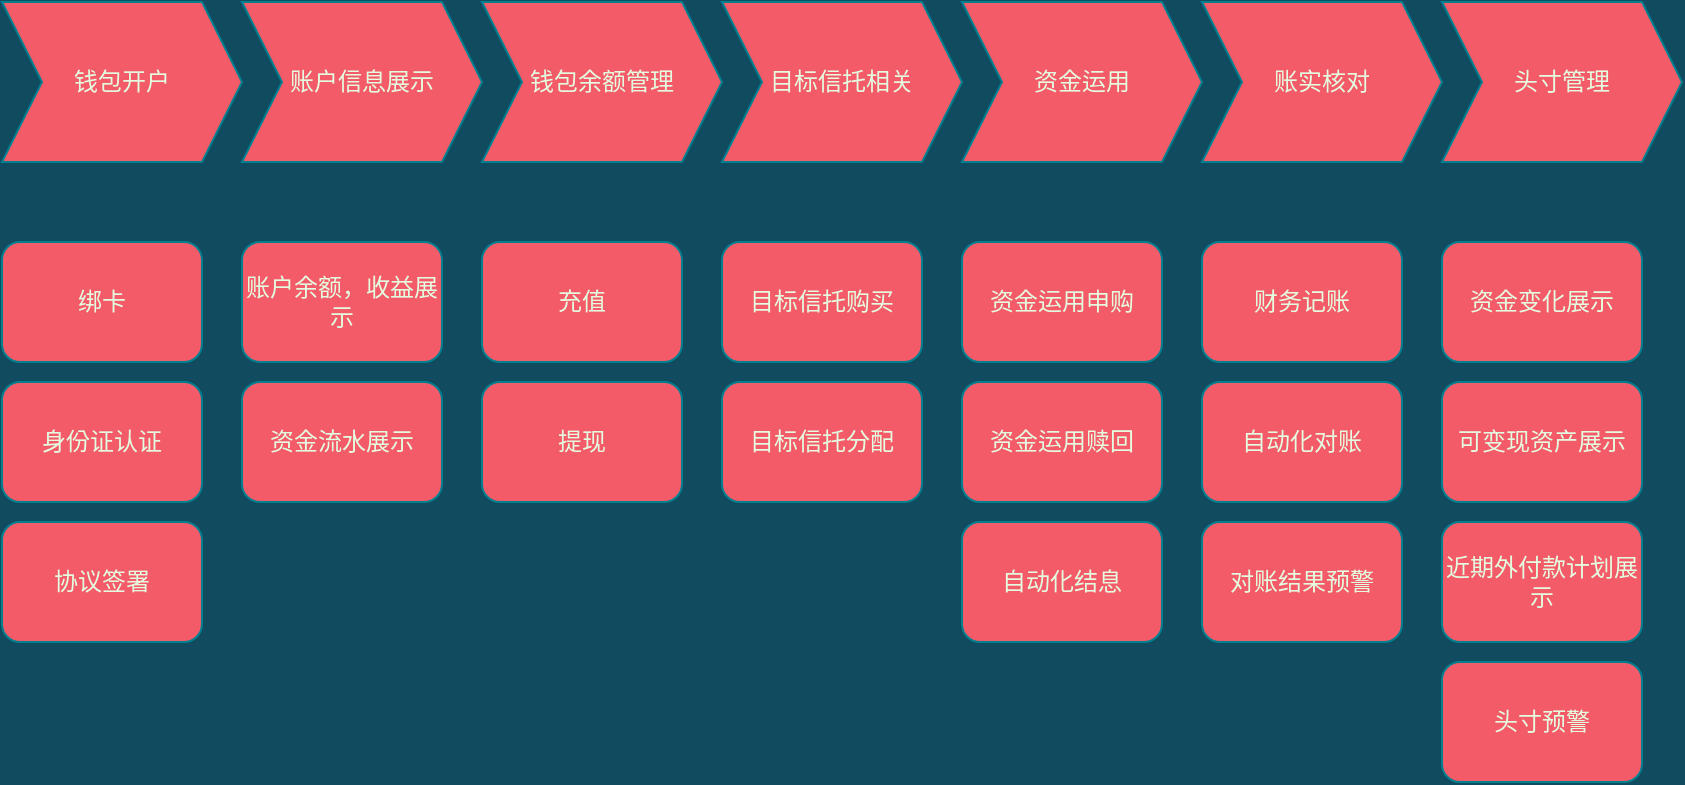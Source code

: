<mxfile version="14.6.13" type="github">
  <diagram id="4iJ0f1cMk4c1h3tPNzgU" name="Page-1">
    <mxGraphModel dx="1185" dy="590" grid="1" gridSize="10" guides="1" tooltips="1" connect="1" arrows="1" fold="1" page="1" pageScale="1" pageWidth="1169" pageHeight="827" background="#114B5F" math="0" shadow="0">
      <root>
        <mxCell id="0" />
        <mxCell id="1" parent="0" />
        <mxCell id="2wATa-GsxQFZJ28xfsbL-2" value="钱包开户" style="shape=step;perimeter=stepPerimeter;whiteSpace=wrap;html=1;fixedSize=1;rounded=0;sketch=0;strokeColor=#028090;fillColor=#F45B69;fontColor=#E4FDE1;" parent="1" vertex="1">
          <mxGeometry x="60" y="90" width="120" height="80" as="geometry" />
        </mxCell>
        <mxCell id="2wATa-GsxQFZJ28xfsbL-8" value="&lt;span&gt;账户信息展示&lt;/span&gt;" style="shape=step;perimeter=stepPerimeter;whiteSpace=wrap;html=1;fixedSize=1;rounded=0;sketch=0;strokeColor=#028090;fillColor=#F45B69;fontColor=#E4FDE1;" parent="1" vertex="1">
          <mxGeometry x="180" y="90" width="120" height="80" as="geometry" />
        </mxCell>
        <mxCell id="lOPFTTWSg11TCO03ej4G-1" value="钱包余额管理" style="shape=step;perimeter=stepPerimeter;whiteSpace=wrap;html=1;fixedSize=1;rounded=0;sketch=0;strokeColor=#028090;fillColor=#F45B69;fontColor=#E4FDE1;" parent="1" vertex="1">
          <mxGeometry x="300" y="90" width="120" height="80" as="geometry" />
        </mxCell>
        <mxCell id="lOPFTTWSg11TCO03ej4G-2" value="目标信托相关" style="shape=step;perimeter=stepPerimeter;whiteSpace=wrap;html=1;fixedSize=1;rounded=0;sketch=0;strokeColor=#028090;fillColor=#F45B69;fontColor=#E4FDE1;" parent="1" vertex="1">
          <mxGeometry x="420" y="90" width="120" height="80" as="geometry" />
        </mxCell>
        <mxCell id="lOPFTTWSg11TCO03ej4G-3" value="资金运用" style="shape=step;perimeter=stepPerimeter;whiteSpace=wrap;html=1;fixedSize=1;rounded=0;sketch=0;strokeColor=#028090;fillColor=#F45B69;fontColor=#E4FDE1;" parent="1" vertex="1">
          <mxGeometry x="540" y="90" width="120" height="80" as="geometry" />
        </mxCell>
        <mxCell id="lOPFTTWSg11TCO03ej4G-6" value="账实核对" style="shape=step;perimeter=stepPerimeter;whiteSpace=wrap;html=1;fixedSize=1;rounded=0;sketch=0;strokeColor=#028090;fillColor=#F45B69;fontColor=#E4FDE1;" parent="1" vertex="1">
          <mxGeometry x="660" y="90" width="120" height="80" as="geometry" />
        </mxCell>
        <mxCell id="lOPFTTWSg11TCO03ej4G-8" value="头寸管理" style="shape=step;perimeter=stepPerimeter;whiteSpace=wrap;html=1;fixedSize=1;rounded=0;sketch=0;strokeColor=#028090;fillColor=#F45B69;fontColor=#E4FDE1;" parent="1" vertex="1">
          <mxGeometry x="780" y="90" width="120" height="80" as="geometry" />
        </mxCell>
        <mxCell id="lOPFTTWSg11TCO03ej4G-9" value="资金流水展示" style="rounded=1;whiteSpace=wrap;html=1;fillColor=#F45B69;strokeColor=#028090;fontColor=#E4FDE1;" parent="1" vertex="1">
          <mxGeometry x="180" y="280" width="100" height="60" as="geometry" />
        </mxCell>
        <mxCell id="lOPFTTWSg11TCO03ej4G-10" value="账户余额，收益展示" style="rounded=1;whiteSpace=wrap;html=1;fillColor=#F45B69;strokeColor=#028090;fontColor=#E4FDE1;" parent="1" vertex="1">
          <mxGeometry x="180" y="210" width="100" height="60" as="geometry" />
        </mxCell>
        <mxCell id="lOPFTTWSg11TCO03ej4G-11" value="身份证认证" style="rounded=1;whiteSpace=wrap;html=1;fillColor=#F45B69;strokeColor=#028090;fontColor=#E4FDE1;" parent="1" vertex="1">
          <mxGeometry x="60" y="280" width="100" height="60" as="geometry" />
        </mxCell>
        <mxCell id="lOPFTTWSg11TCO03ej4G-12" value="协议签署" style="rounded=1;whiteSpace=wrap;html=1;fillColor=#F45B69;strokeColor=#028090;fontColor=#E4FDE1;" parent="1" vertex="1">
          <mxGeometry x="60" y="350" width="100" height="60" as="geometry" />
        </mxCell>
        <mxCell id="lOPFTTWSg11TCO03ej4G-13" value="绑卡" style="rounded=1;whiteSpace=wrap;html=1;fillColor=#F45B69;strokeColor=#028090;fontColor=#E4FDE1;" parent="1" vertex="1">
          <mxGeometry x="60" y="210" width="100" height="60" as="geometry" />
        </mxCell>
        <mxCell id="lOPFTTWSg11TCO03ej4G-17" value="提现" style="rounded=1;whiteSpace=wrap;html=1;fillColor=#F45B69;strokeColor=#028090;fontColor=#E4FDE1;" parent="1" vertex="1">
          <mxGeometry x="300" y="280" width="100" height="60" as="geometry" />
        </mxCell>
        <mxCell id="lOPFTTWSg11TCO03ej4G-18" value="充值" style="rounded=1;whiteSpace=wrap;html=1;fillColor=#F45B69;strokeColor=#028090;fontColor=#E4FDE1;" parent="1" vertex="1">
          <mxGeometry x="300" y="210" width="100" height="60" as="geometry" />
        </mxCell>
        <mxCell id="lOPFTTWSg11TCO03ej4G-19" value="目标信托购买" style="rounded=1;whiteSpace=wrap;html=1;fillColor=#F45B69;strokeColor=#028090;fontColor=#E4FDE1;" parent="1" vertex="1">
          <mxGeometry x="420" y="210" width="100" height="60" as="geometry" />
        </mxCell>
        <mxCell id="lOPFTTWSg11TCO03ej4G-20" value="目标信托分配" style="rounded=1;whiteSpace=wrap;html=1;fillColor=#F45B69;strokeColor=#028090;fontColor=#E4FDE1;" parent="1" vertex="1">
          <mxGeometry x="420" y="280" width="100" height="60" as="geometry" />
        </mxCell>
        <mxCell id="lOPFTTWSg11TCO03ej4G-21" value="资金运用申购" style="rounded=1;whiteSpace=wrap;html=1;fillColor=#F45B69;strokeColor=#028090;fontColor=#E4FDE1;" parent="1" vertex="1">
          <mxGeometry x="540" y="210" width="100" height="60" as="geometry" />
        </mxCell>
        <mxCell id="lOPFTTWSg11TCO03ej4G-22" value="资金运用赎回" style="rounded=1;whiteSpace=wrap;html=1;fillColor=#F45B69;strokeColor=#028090;fontColor=#E4FDE1;" parent="1" vertex="1">
          <mxGeometry x="540" y="280" width="100" height="60" as="geometry" />
        </mxCell>
        <mxCell id="UAPWTyVuzqUKzdaB-cMG-1" value="自动化结息" style="rounded=1;whiteSpace=wrap;html=1;fillColor=#F45B69;strokeColor=#028090;fontColor=#E4FDE1;" vertex="1" parent="1">
          <mxGeometry x="540" y="350" width="100" height="60" as="geometry" />
        </mxCell>
        <mxCell id="UAPWTyVuzqUKzdaB-cMG-3" value="资金变化展示" style="rounded=1;whiteSpace=wrap;html=1;fillColor=#F45B69;strokeColor=#028090;fontColor=#E4FDE1;" vertex="1" parent="1">
          <mxGeometry x="780" y="210" width="100" height="60" as="geometry" />
        </mxCell>
        <mxCell id="UAPWTyVuzqUKzdaB-cMG-4" value="可变现资产展示" style="rounded=1;whiteSpace=wrap;html=1;fillColor=#F45B69;strokeColor=#028090;fontColor=#E4FDE1;" vertex="1" parent="1">
          <mxGeometry x="780" y="280" width="100" height="60" as="geometry" />
        </mxCell>
        <mxCell id="UAPWTyVuzqUKzdaB-cMG-5" value="近期外付款计划展示" style="rounded=1;whiteSpace=wrap;html=1;fillColor=#F45B69;strokeColor=#028090;fontColor=#E4FDE1;" vertex="1" parent="1">
          <mxGeometry x="780" y="350" width="100" height="60" as="geometry" />
        </mxCell>
        <mxCell id="UAPWTyVuzqUKzdaB-cMG-6" value="头寸预警" style="rounded=1;whiteSpace=wrap;html=1;fillColor=#F45B69;strokeColor=#028090;fontColor=#E4FDE1;" vertex="1" parent="1">
          <mxGeometry x="780" y="420" width="100" height="60" as="geometry" />
        </mxCell>
        <mxCell id="UAPWTyVuzqUKzdaB-cMG-7" value="自动化对账" style="rounded=1;whiteSpace=wrap;html=1;fillColor=#F45B69;strokeColor=#028090;fontColor=#E4FDE1;" vertex="1" parent="1">
          <mxGeometry x="660" y="280" width="100" height="60" as="geometry" />
        </mxCell>
        <mxCell id="UAPWTyVuzqUKzdaB-cMG-8" value="对账结果预警" style="rounded=1;whiteSpace=wrap;html=1;fillColor=#F45B69;strokeColor=#028090;fontColor=#E4FDE1;" vertex="1" parent="1">
          <mxGeometry x="660" y="350" width="100" height="60" as="geometry" />
        </mxCell>
        <mxCell id="UAPWTyVuzqUKzdaB-cMG-9" value="财务记账" style="rounded=1;whiteSpace=wrap;html=1;fillColor=#F45B69;strokeColor=#028090;fontColor=#E4FDE1;" vertex="1" parent="1">
          <mxGeometry x="660" y="210" width="100" height="60" as="geometry" />
        </mxCell>
      </root>
    </mxGraphModel>
  </diagram>
</mxfile>
